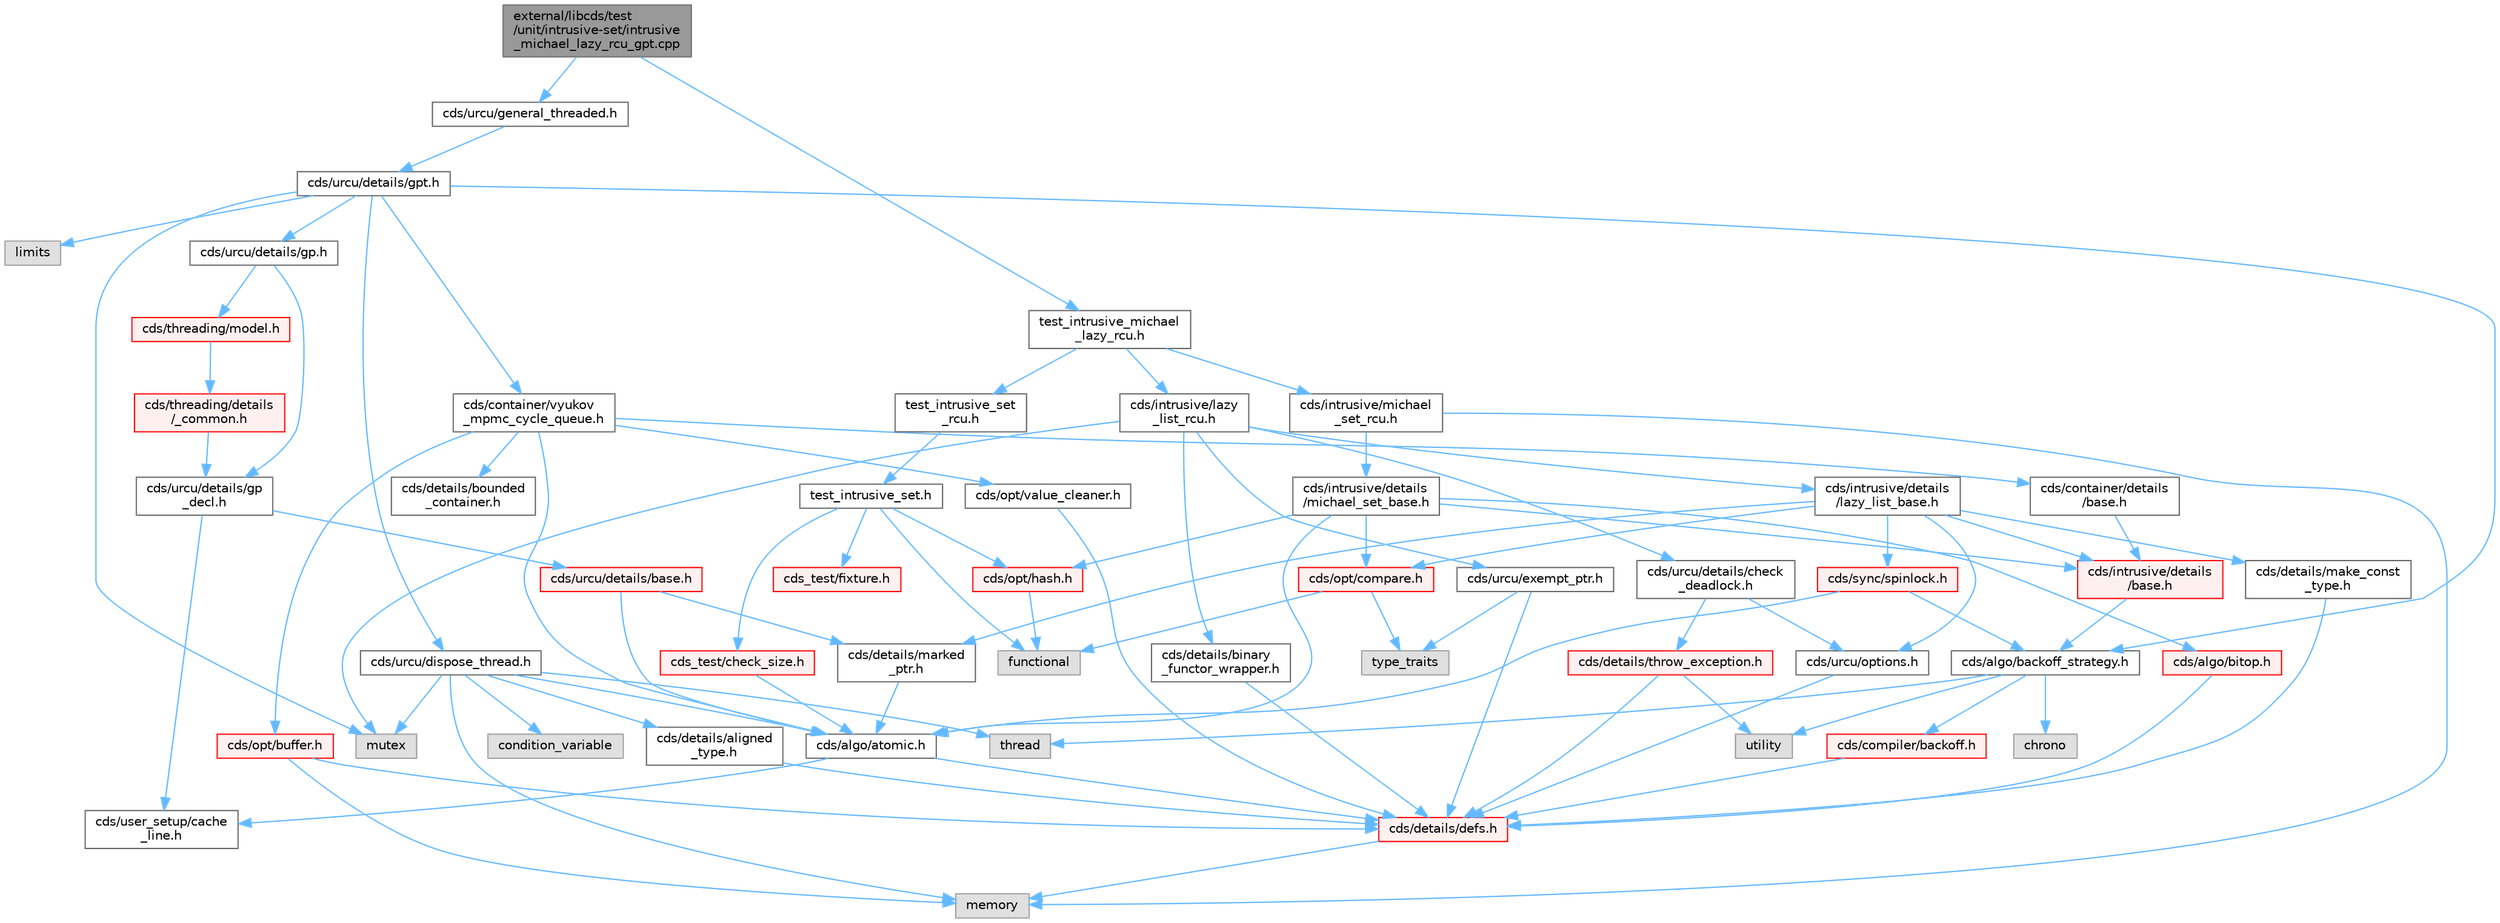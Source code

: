 digraph "external/libcds/test/unit/intrusive-set/intrusive_michael_lazy_rcu_gpt.cpp"
{
 // LATEX_PDF_SIZE
  bgcolor="transparent";
  edge [fontname=Helvetica,fontsize=10,labelfontname=Helvetica,labelfontsize=10];
  node [fontname=Helvetica,fontsize=10,shape=box,height=0.2,width=0.4];
  Node1 [id="Node000001",label="external/libcds/test\l/unit/intrusive-set/intrusive\l_michael_lazy_rcu_gpt.cpp",height=0.2,width=0.4,color="gray40", fillcolor="grey60", style="filled", fontcolor="black",tooltip=" "];
  Node1 -> Node2 [id="edge86_Node000001_Node000002",color="steelblue1",style="solid",tooltip=" "];
  Node2 [id="Node000002",label="cds/urcu/general_threaded.h",height=0.2,width=0.4,color="grey40", fillcolor="white", style="filled",URL="$general__threaded_8h.html",tooltip=" "];
  Node2 -> Node3 [id="edge87_Node000002_Node000003",color="steelblue1",style="solid",tooltip=" "];
  Node3 [id="Node000003",label="cds/urcu/details/gpt.h",height=0.2,width=0.4,color="grey40", fillcolor="white", style="filled",URL="$gpt_8h.html",tooltip=" "];
  Node3 -> Node4 [id="edge88_Node000003_Node000004",color="steelblue1",style="solid",tooltip=" "];
  Node4 [id="Node000004",label="mutex",height=0.2,width=0.4,color="grey60", fillcolor="#E0E0E0", style="filled",tooltip=" "];
  Node3 -> Node5 [id="edge89_Node000003_Node000005",color="steelblue1",style="solid",tooltip=" "];
  Node5 [id="Node000005",label="limits",height=0.2,width=0.4,color="grey60", fillcolor="#E0E0E0", style="filled",tooltip=" "];
  Node3 -> Node6 [id="edge90_Node000003_Node000006",color="steelblue1",style="solid",tooltip=" "];
  Node6 [id="Node000006",label="cds/urcu/details/gp.h",height=0.2,width=0.4,color="grey40", fillcolor="white", style="filled",URL="$gp_8h.html",tooltip=" "];
  Node6 -> Node7 [id="edge91_Node000006_Node000007",color="steelblue1",style="solid",tooltip=" "];
  Node7 [id="Node000007",label="cds/urcu/details/gp\l_decl.h",height=0.2,width=0.4,color="grey40", fillcolor="white", style="filled",URL="$gp__decl_8h.html",tooltip=" "];
  Node7 -> Node8 [id="edge92_Node000007_Node000008",color="steelblue1",style="solid",tooltip=" "];
  Node8 [id="Node000008",label="cds/urcu/details/base.h",height=0.2,width=0.4,color="red", fillcolor="#FFF0F0", style="filled",URL="$external_2libcds_2cds_2urcu_2details_2base_8h.html",tooltip=" "];
  Node8 -> Node9 [id="edge93_Node000008_Node000009",color="steelblue1",style="solid",tooltip=" "];
  Node9 [id="Node000009",label="cds/algo/atomic.h",height=0.2,width=0.4,color="grey40", fillcolor="white", style="filled",URL="$external_2libcds_2cds_2algo_2atomic_8h.html",tooltip=" "];
  Node9 -> Node10 [id="edge94_Node000009_Node000010",color="steelblue1",style="solid",tooltip=" "];
  Node10 [id="Node000010",label="cds/details/defs.h",height=0.2,width=0.4,color="red", fillcolor="#FFF0F0", style="filled",URL="$details_2defs_8h.html",tooltip=" "];
  Node10 -> Node18 [id="edge95_Node000010_Node000018",color="steelblue1",style="solid",tooltip=" "];
  Node18 [id="Node000018",label="memory",height=0.2,width=0.4,color="grey60", fillcolor="#E0E0E0", style="filled",tooltip=" "];
  Node9 -> Node23 [id="edge96_Node000009_Node000023",color="steelblue1",style="solid",tooltip=" "];
  Node23 [id="Node000023",label="cds/user_setup/cache\l_line.h",height=0.2,width=0.4,color="grey40", fillcolor="white", style="filled",URL="$cache__line_8h.html",tooltip="Cache-line size definition"];
  Node8 -> Node46 [id="edge97_Node000008_Node000046",color="steelblue1",style="solid",tooltip=" "];
  Node46 [id="Node000046",label="cds/details/marked\l_ptr.h",height=0.2,width=0.4,color="grey40", fillcolor="white", style="filled",URL="$marked__ptr_8h.html",tooltip=" "];
  Node46 -> Node9 [id="edge98_Node000046_Node000009",color="steelblue1",style="solid",tooltip=" "];
  Node7 -> Node23 [id="edge99_Node000007_Node000023",color="steelblue1",style="solid",tooltip=" "];
  Node6 -> Node47 [id="edge100_Node000006_Node000047",color="steelblue1",style="solid",tooltip=" "];
  Node47 [id="Node000047",label="cds/threading/model.h",height=0.2,width=0.4,color="red", fillcolor="#FFF0F0", style="filled",URL="$model_8h.html",tooltip=" "];
  Node47 -> Node48 [id="edge101_Node000047_Node000048",color="steelblue1",style="solid",tooltip=" "];
  Node48 [id="Node000048",label="cds/threading/details\l/_common.h",height=0.2,width=0.4,color="red", fillcolor="#FFF0F0", style="filled",URL="$__common_8h.html",tooltip=" "];
  Node48 -> Node7 [id="edge102_Node000048_Node000007",color="steelblue1",style="solid",tooltip=" "];
  Node3 -> Node54 [id="edge103_Node000003_Node000054",color="steelblue1",style="solid",tooltip=" "];
  Node54 [id="Node000054",label="cds/urcu/dispose_thread.h",height=0.2,width=0.4,color="grey40", fillcolor="white", style="filled",URL="$dispose__thread_8h.html",tooltip=" "];
  Node54 -> Node18 [id="edge104_Node000054_Node000018",color="steelblue1",style="solid",tooltip=" "];
  Node54 -> Node37 [id="edge105_Node000054_Node000037",color="steelblue1",style="solid",tooltip=" "];
  Node37 [id="Node000037",label="thread",height=0.2,width=0.4,color="grey60", fillcolor="#E0E0E0", style="filled",tooltip=" "];
  Node54 -> Node4 [id="edge106_Node000054_Node000004",color="steelblue1",style="solid",tooltip=" "];
  Node54 -> Node55 [id="edge107_Node000054_Node000055",color="steelblue1",style="solid",tooltip=" "];
  Node55 [id="Node000055",label="condition_variable",height=0.2,width=0.4,color="grey60", fillcolor="#E0E0E0", style="filled",tooltip=" "];
  Node54 -> Node56 [id="edge108_Node000054_Node000056",color="steelblue1",style="solid",tooltip=" "];
  Node56 [id="Node000056",label="cds/details/aligned\l_type.h",height=0.2,width=0.4,color="grey40", fillcolor="white", style="filled",URL="$aligned__type_8h.html",tooltip=" "];
  Node56 -> Node10 [id="edge109_Node000056_Node000010",color="steelblue1",style="solid",tooltip=" "];
  Node54 -> Node9 [id="edge110_Node000054_Node000009",color="steelblue1",style="solid",tooltip=" "];
  Node3 -> Node57 [id="edge111_Node000003_Node000057",color="steelblue1",style="solid",tooltip=" "];
  Node57 [id="Node000057",label="cds/algo/backoff_strategy.h",height=0.2,width=0.4,color="grey40", fillcolor="white", style="filled",URL="$backoff__strategy_8h.html",tooltip=" "];
  Node57 -> Node42 [id="edge112_Node000057_Node000042",color="steelblue1",style="solid",tooltip=" "];
  Node42 [id="Node000042",label="utility",height=0.2,width=0.4,color="grey60", fillcolor="#E0E0E0", style="filled",tooltip=" "];
  Node57 -> Node37 [id="edge113_Node000057_Node000037",color="steelblue1",style="solid",tooltip=" "];
  Node57 -> Node58 [id="edge114_Node000057_Node000058",color="steelblue1",style="solid",tooltip=" "];
  Node58 [id="Node000058",label="chrono",height=0.2,width=0.4,color="grey60", fillcolor="#E0E0E0", style="filled",tooltip=" "];
  Node57 -> Node59 [id="edge115_Node000057_Node000059",color="steelblue1",style="solid",tooltip=" "];
  Node59 [id="Node000059",label="cds/compiler/backoff.h",height=0.2,width=0.4,color="red", fillcolor="#FFF0F0", style="filled",URL="$backoff_8h.html",tooltip=" "];
  Node59 -> Node10 [id="edge116_Node000059_Node000010",color="steelblue1",style="solid",tooltip=" "];
  Node3 -> Node61 [id="edge117_Node000003_Node000061",color="steelblue1",style="solid",tooltip=" "];
  Node61 [id="Node000061",label="cds/container/vyukov\l_mpmc_cycle_queue.h",height=0.2,width=0.4,color="grey40", fillcolor="white", style="filled",URL="$container_2vyukov__mpmc__cycle__queue_8h.html",tooltip=" "];
  Node61 -> Node62 [id="edge118_Node000061_Node000062",color="steelblue1",style="solid",tooltip=" "];
  Node62 [id="Node000062",label="cds/container/details\l/base.h",height=0.2,width=0.4,color="grey40", fillcolor="white", style="filled",URL="$external_2libcds_2cds_2container_2details_2base_8h.html",tooltip=" "];
  Node62 -> Node63 [id="edge119_Node000062_Node000063",color="steelblue1",style="solid",tooltip=" "];
  Node63 [id="Node000063",label="cds/intrusive/details\l/base.h",height=0.2,width=0.4,color="red", fillcolor="#FFF0F0", style="filled",URL="$external_2libcds_2cds_2intrusive_2details_2base_8h.html",tooltip=" "];
  Node63 -> Node57 [id="edge120_Node000063_Node000057",color="steelblue1",style="solid",tooltip=" "];
  Node61 -> Node67 [id="edge121_Node000061_Node000067",color="steelblue1",style="solid",tooltip=" "];
  Node67 [id="Node000067",label="cds/opt/buffer.h",height=0.2,width=0.4,color="red", fillcolor="#FFF0F0", style="filled",URL="$external_2libcds_2cds_2opt_2buffer_8h.html",tooltip=" "];
  Node67 -> Node10 [id="edge122_Node000067_Node000010",color="steelblue1",style="solid",tooltip=" "];
  Node67 -> Node18 [id="edge123_Node000067_Node000018",color="steelblue1",style="solid",tooltip=" "];
  Node61 -> Node69 [id="edge124_Node000061_Node000069",color="steelblue1",style="solid",tooltip=" "];
  Node69 [id="Node000069",label="cds/opt/value_cleaner.h",height=0.2,width=0.4,color="grey40", fillcolor="white", style="filled",URL="$value__cleaner_8h.html",tooltip=" "];
  Node69 -> Node10 [id="edge125_Node000069_Node000010",color="steelblue1",style="solid",tooltip=" "];
  Node61 -> Node9 [id="edge126_Node000061_Node000009",color="steelblue1",style="solid",tooltip=" "];
  Node61 -> Node70 [id="edge127_Node000061_Node000070",color="steelblue1",style="solid",tooltip=" "];
  Node70 [id="Node000070",label="cds/details/bounded\l_container.h",height=0.2,width=0.4,color="grey40", fillcolor="white", style="filled",URL="$bounded__container_8h.html",tooltip=" "];
  Node1 -> Node71 [id="edge128_Node000001_Node000071",color="steelblue1",style="solid",tooltip=" "];
  Node71 [id="Node000071",label="test_intrusive_michael\l_lazy_rcu.h",height=0.2,width=0.4,color="grey40", fillcolor="white", style="filled",URL="$test__intrusive__michael__lazy__rcu_8h.html",tooltip=" "];
  Node71 -> Node72 [id="edge129_Node000071_Node000072",color="steelblue1",style="solid",tooltip=" "];
  Node72 [id="Node000072",label="test_intrusive_set\l_rcu.h",height=0.2,width=0.4,color="grey40", fillcolor="white", style="filled",URL="$test__intrusive__set__rcu_8h.html",tooltip=" "];
  Node72 -> Node73 [id="edge130_Node000072_Node000073",color="steelblue1",style="solid",tooltip=" "];
  Node73 [id="Node000073",label="test_intrusive_set.h",height=0.2,width=0.4,color="grey40", fillcolor="white", style="filled",URL="$intrusive-set_2test__intrusive__set_8h.html",tooltip=" "];
  Node73 -> Node74 [id="edge131_Node000073_Node000074",color="steelblue1",style="solid",tooltip=" "];
  Node74 [id="Node000074",label="cds_test/check_size.h",height=0.2,width=0.4,color="red", fillcolor="#FFF0F0", style="filled",URL="$check__size_8h.html",tooltip=" "];
  Node74 -> Node9 [id="edge132_Node000074_Node000009",color="steelblue1",style="solid",tooltip=" "];
  Node73 -> Node77 [id="edge133_Node000073_Node000077",color="steelblue1",style="solid",tooltip=" "];
  Node77 [id="Node000077",label="cds_test/fixture.h",height=0.2,width=0.4,color="red", fillcolor="#FFF0F0", style="filled",URL="$fixture_8h.html",tooltip=" "];
  Node73 -> Node80 [id="edge134_Node000073_Node000080",color="steelblue1",style="solid",tooltip=" "];
  Node80 [id="Node000080",label="cds/opt/hash.h",height=0.2,width=0.4,color="red", fillcolor="#FFF0F0", style="filled",URL="$external_2libcds_2cds_2opt_2hash_8h.html",tooltip=" "];
  Node80 -> Node82 [id="edge135_Node000080_Node000082",color="steelblue1",style="solid",tooltip=" "];
  Node82 [id="Node000082",label="functional",height=0.2,width=0.4,color="grey60", fillcolor="#E0E0E0", style="filled",tooltip=" "];
  Node73 -> Node82 [id="edge136_Node000073_Node000082",color="steelblue1",style="solid",tooltip=" "];
  Node71 -> Node83 [id="edge137_Node000071_Node000083",color="steelblue1",style="solid",tooltip=" "];
  Node83 [id="Node000083",label="cds/intrusive/lazy\l_list_rcu.h",height=0.2,width=0.4,color="grey40", fillcolor="white", style="filled",URL="$intrusive_2lazy__list__rcu_8h.html",tooltip=" "];
  Node83 -> Node4 [id="edge138_Node000083_Node000004",color="steelblue1",style="solid",tooltip=" "];
  Node83 -> Node84 [id="edge139_Node000083_Node000084",color="steelblue1",style="solid",tooltip=" "];
  Node84 [id="Node000084",label="cds/intrusive/details\l/lazy_list_base.h",height=0.2,width=0.4,color="grey40", fillcolor="white", style="filled",URL="$intrusive_2details_2lazy__list__base_8h.html",tooltip=" "];
  Node84 -> Node63 [id="edge140_Node000084_Node000063",color="steelblue1",style="solid",tooltip=" "];
  Node84 -> Node85 [id="edge141_Node000084_Node000085",color="steelblue1",style="solid",tooltip=" "];
  Node85 [id="Node000085",label="cds/opt/compare.h",height=0.2,width=0.4,color="red", fillcolor="#FFF0F0", style="filled",URL="$external_2libcds_2cds_2opt_2compare_8h.html",tooltip=" "];
  Node85 -> Node26 [id="edge142_Node000085_Node000026",color="steelblue1",style="solid",tooltip=" "];
  Node26 [id="Node000026",label="type_traits",height=0.2,width=0.4,color="grey60", fillcolor="#E0E0E0", style="filled",tooltip=" "];
  Node85 -> Node82 [id="edge143_Node000085_Node000082",color="steelblue1",style="solid",tooltip=" "];
  Node84 -> Node46 [id="edge144_Node000084_Node000046",color="steelblue1",style="solid",tooltip=" "];
  Node84 -> Node86 [id="edge145_Node000084_Node000086",color="steelblue1",style="solid",tooltip=" "];
  Node86 [id="Node000086",label="cds/details/make_const\l_type.h",height=0.2,width=0.4,color="grey40", fillcolor="white", style="filled",URL="$make__const__type_8h.html",tooltip=" "];
  Node86 -> Node10 [id="edge146_Node000086_Node000010",color="steelblue1",style="solid",tooltip=" "];
  Node84 -> Node87 [id="edge147_Node000084_Node000087",color="steelblue1",style="solid",tooltip=" "];
  Node87 [id="Node000087",label="cds/sync/spinlock.h",height=0.2,width=0.4,color="red", fillcolor="#FFF0F0", style="filled",URL="$sync_2spinlock_8h.html",tooltip=" "];
  Node87 -> Node9 [id="edge148_Node000087_Node000009",color="steelblue1",style="solid",tooltip=" "];
  Node87 -> Node57 [id="edge149_Node000087_Node000057",color="steelblue1",style="solid",tooltip=" "];
  Node84 -> Node88 [id="edge150_Node000084_Node000088",color="steelblue1",style="solid",tooltip=" "];
  Node88 [id="Node000088",label="cds/urcu/options.h",height=0.2,width=0.4,color="grey40", fillcolor="white", style="filled",URL="$urcu_2options_8h.html",tooltip=" "];
  Node88 -> Node10 [id="edge151_Node000088_Node000010",color="steelblue1",style="solid",tooltip=" "];
  Node83 -> Node89 [id="edge152_Node000083_Node000089",color="steelblue1",style="solid",tooltip=" "];
  Node89 [id="Node000089",label="cds/urcu/details/check\l_deadlock.h",height=0.2,width=0.4,color="grey40", fillcolor="white", style="filled",URL="$check__deadlock_8h.html",tooltip=" "];
  Node89 -> Node88 [id="edge153_Node000089_Node000088",color="steelblue1",style="solid",tooltip=" "];
  Node89 -> Node40 [id="edge154_Node000089_Node000040",color="steelblue1",style="solid",tooltip=" "];
  Node40 [id="Node000040",label="cds/details/throw_exception.h",height=0.2,width=0.4,color="red", fillcolor="#FFF0F0", style="filled",URL="$throw__exception_8h.html",tooltip=" "];
  Node40 -> Node10 [id="edge155_Node000040_Node000010",color="steelblue1",style="solid",tooltip=" "];
  Node40 -> Node42 [id="edge156_Node000040_Node000042",color="steelblue1",style="solid",tooltip=" "];
  Node83 -> Node90 [id="edge157_Node000083_Node000090",color="steelblue1",style="solid",tooltip=" "];
  Node90 [id="Node000090",label="cds/details/binary\l_functor_wrapper.h",height=0.2,width=0.4,color="grey40", fillcolor="white", style="filled",URL="$binary__functor__wrapper_8h.html",tooltip=" "];
  Node90 -> Node10 [id="edge158_Node000090_Node000010",color="steelblue1",style="solid",tooltip=" "];
  Node83 -> Node91 [id="edge159_Node000083_Node000091",color="steelblue1",style="solid",tooltip=" "];
  Node91 [id="Node000091",label="cds/urcu/exempt_ptr.h",height=0.2,width=0.4,color="grey40", fillcolor="white", style="filled",URL="$exempt__ptr_8h.html",tooltip=" "];
  Node91 -> Node26 [id="edge160_Node000091_Node000026",color="steelblue1",style="solid",tooltip=" "];
  Node91 -> Node10 [id="edge161_Node000091_Node000010",color="steelblue1",style="solid",tooltip=" "];
  Node71 -> Node92 [id="edge162_Node000071_Node000092",color="steelblue1",style="solid",tooltip=" "];
  Node92 [id="Node000092",label="cds/intrusive/michael\l_set_rcu.h",height=0.2,width=0.4,color="grey40", fillcolor="white", style="filled",URL="$intrusive_2michael__set__rcu_8h.html",tooltip=" "];
  Node92 -> Node93 [id="edge163_Node000092_Node000093",color="steelblue1",style="solid",tooltip=" "];
  Node93 [id="Node000093",label="cds/intrusive/details\l/michael_set_base.h",height=0.2,width=0.4,color="grey40", fillcolor="white", style="filled",URL="$intrusive_2details_2michael__set__base_8h.html",tooltip=" "];
  Node93 -> Node63 [id="edge164_Node000093_Node000063",color="steelblue1",style="solid",tooltip=" "];
  Node93 -> Node85 [id="edge165_Node000093_Node000085",color="steelblue1",style="solid",tooltip=" "];
  Node93 -> Node80 [id="edge166_Node000093_Node000080",color="steelblue1",style="solid",tooltip=" "];
  Node93 -> Node33 [id="edge167_Node000093_Node000033",color="steelblue1",style="solid",tooltip=" "];
  Node33 [id="Node000033",label="cds/algo/bitop.h",height=0.2,width=0.4,color="red", fillcolor="#FFF0F0", style="filled",URL="$algo_2bitop_8h.html",tooltip=" "];
  Node33 -> Node10 [id="edge168_Node000033_Node000010",color="steelblue1",style="solid",tooltip=" "];
  Node93 -> Node9 [id="edge169_Node000093_Node000009",color="steelblue1",style="solid",tooltip=" "];
  Node92 -> Node18 [id="edge170_Node000092_Node000018",color="steelblue1",style="solid",tooltip=" "];
}
